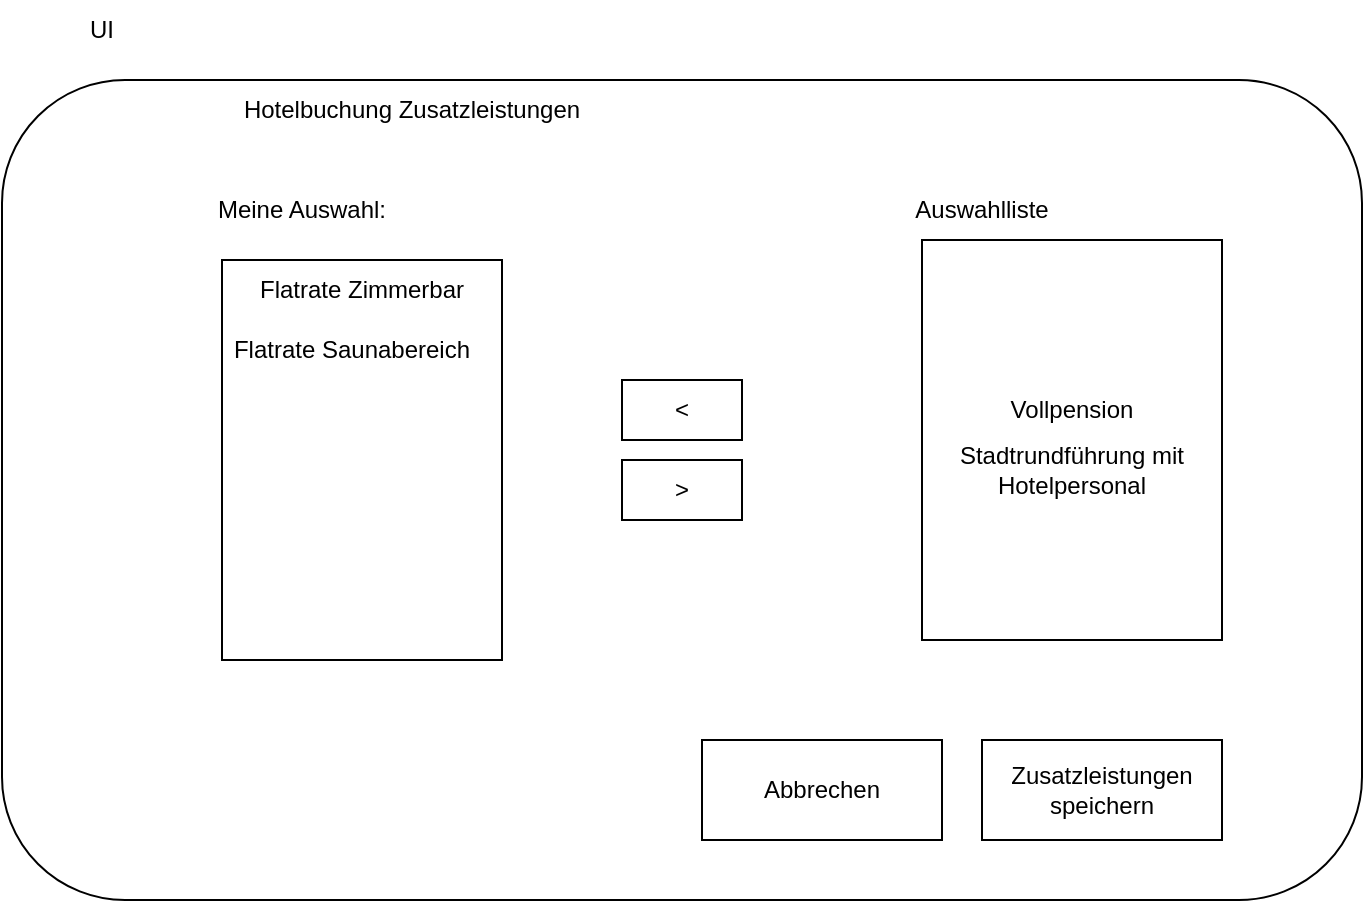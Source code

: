 <mxfile version="15.5.2" type="device"><diagram id="lU8xi5WmosOJH2RIdcO1" name="Page-1"><mxGraphModel dx="1022" dy="468" grid="1" gridSize="10" guides="1" tooltips="1" connect="1" arrows="1" fold="1" page="1" pageScale="1" pageWidth="827" pageHeight="1169" math="0" shadow="0"><root><mxCell id="0"/><mxCell id="1" parent="0"/><mxCell id="CqhTN095GUm7BvUrdojA-1" value="" style="rounded=1;whiteSpace=wrap;html=1;" vertex="1" parent="1"><mxGeometry x="60" y="120" width="680" height="410" as="geometry"/></mxCell><mxCell id="CqhTN095GUm7BvUrdojA-2" value="UI" style="text;html=1;strokeColor=none;fillColor=none;align=center;verticalAlign=middle;whiteSpace=wrap;rounded=0;" vertex="1" parent="1"><mxGeometry x="80" y="80" width="60" height="30" as="geometry"/></mxCell><mxCell id="CqhTN095GUm7BvUrdojA-3" value="" style="rounded=0;whiteSpace=wrap;html=1;" vertex="1" parent="1"><mxGeometry x="520" y="200" width="150" height="200" as="geometry"/></mxCell><mxCell id="CqhTN095GUm7BvUrdojA-4" value="Auswahlliste" style="text;html=1;strokeColor=none;fillColor=none;align=center;verticalAlign=middle;whiteSpace=wrap;rounded=0;" vertex="1" parent="1"><mxGeometry x="520" y="170" width="60" height="30" as="geometry"/></mxCell><mxCell id="CqhTN095GUm7BvUrdojA-5" value="" style="rounded=0;whiteSpace=wrap;html=1;" vertex="1" parent="1"><mxGeometry x="170" y="210" width="140" height="200" as="geometry"/></mxCell><mxCell id="CqhTN095GUm7BvUrdojA-6" value="Meine Auswahl:" style="text;html=1;strokeColor=none;fillColor=none;align=center;verticalAlign=middle;whiteSpace=wrap;rounded=0;" vertex="1" parent="1"><mxGeometry x="140" y="170" width="140" height="30" as="geometry"/></mxCell><mxCell id="CqhTN095GUm7BvUrdojA-8" value="Hotelbuchung Zusatzleistungen" style="text;html=1;strokeColor=none;fillColor=none;align=center;verticalAlign=middle;whiteSpace=wrap;rounded=0;" vertex="1" parent="1"><mxGeometry x="150" y="120" width="230" height="30" as="geometry"/></mxCell><mxCell id="CqhTN095GUm7BvUrdojA-9" value="Flatrate Zimmerbar" style="text;html=1;strokeColor=none;fillColor=none;align=center;verticalAlign=middle;whiteSpace=wrap;rounded=0;" vertex="1" parent="1"><mxGeometry x="165" y="210" width="150" height="30" as="geometry"/></mxCell><mxCell id="CqhTN095GUm7BvUrdojA-10" value="Flatrate Saunabereich" style="text;html=1;strokeColor=none;fillColor=none;align=center;verticalAlign=middle;whiteSpace=wrap;rounded=0;" vertex="1" parent="1"><mxGeometry x="160" y="240" width="150" height="30" as="geometry"/></mxCell><mxCell id="CqhTN095GUm7BvUrdojA-11" value="Vollpension" style="text;html=1;strokeColor=none;fillColor=none;align=center;verticalAlign=middle;whiteSpace=wrap;rounded=0;" vertex="1" parent="1"><mxGeometry x="520" y="270" width="150" height="30" as="geometry"/></mxCell><mxCell id="CqhTN095GUm7BvUrdojA-12" value="Stadtrundführung mit Hotelpersonal" style="text;html=1;strokeColor=none;fillColor=none;align=center;verticalAlign=middle;whiteSpace=wrap;rounded=0;" vertex="1" parent="1"><mxGeometry x="520" y="300" width="150" height="30" as="geometry"/></mxCell><mxCell id="CqhTN095GUm7BvUrdojA-13" value="Zusatzleistungen speichern" style="rounded=0;whiteSpace=wrap;html=1;" vertex="1" parent="1"><mxGeometry x="550" y="450" width="120" height="50" as="geometry"/></mxCell><mxCell id="CqhTN095GUm7BvUrdojA-14" value="Abbrechen" style="rounded=0;whiteSpace=wrap;html=1;" vertex="1" parent="1"><mxGeometry x="410" y="450" width="120" height="50" as="geometry"/></mxCell><mxCell id="CqhTN095GUm7BvUrdojA-15" value="&amp;lt;" style="rounded=0;whiteSpace=wrap;html=1;" vertex="1" parent="1"><mxGeometry x="370" y="270" width="60" height="30" as="geometry"/></mxCell><mxCell id="CqhTN095GUm7BvUrdojA-16" value="&amp;gt;" style="rounded=0;whiteSpace=wrap;html=1;" vertex="1" parent="1"><mxGeometry x="370" y="310" width="60" height="30" as="geometry"/></mxCell></root></mxGraphModel></diagram></mxfile>